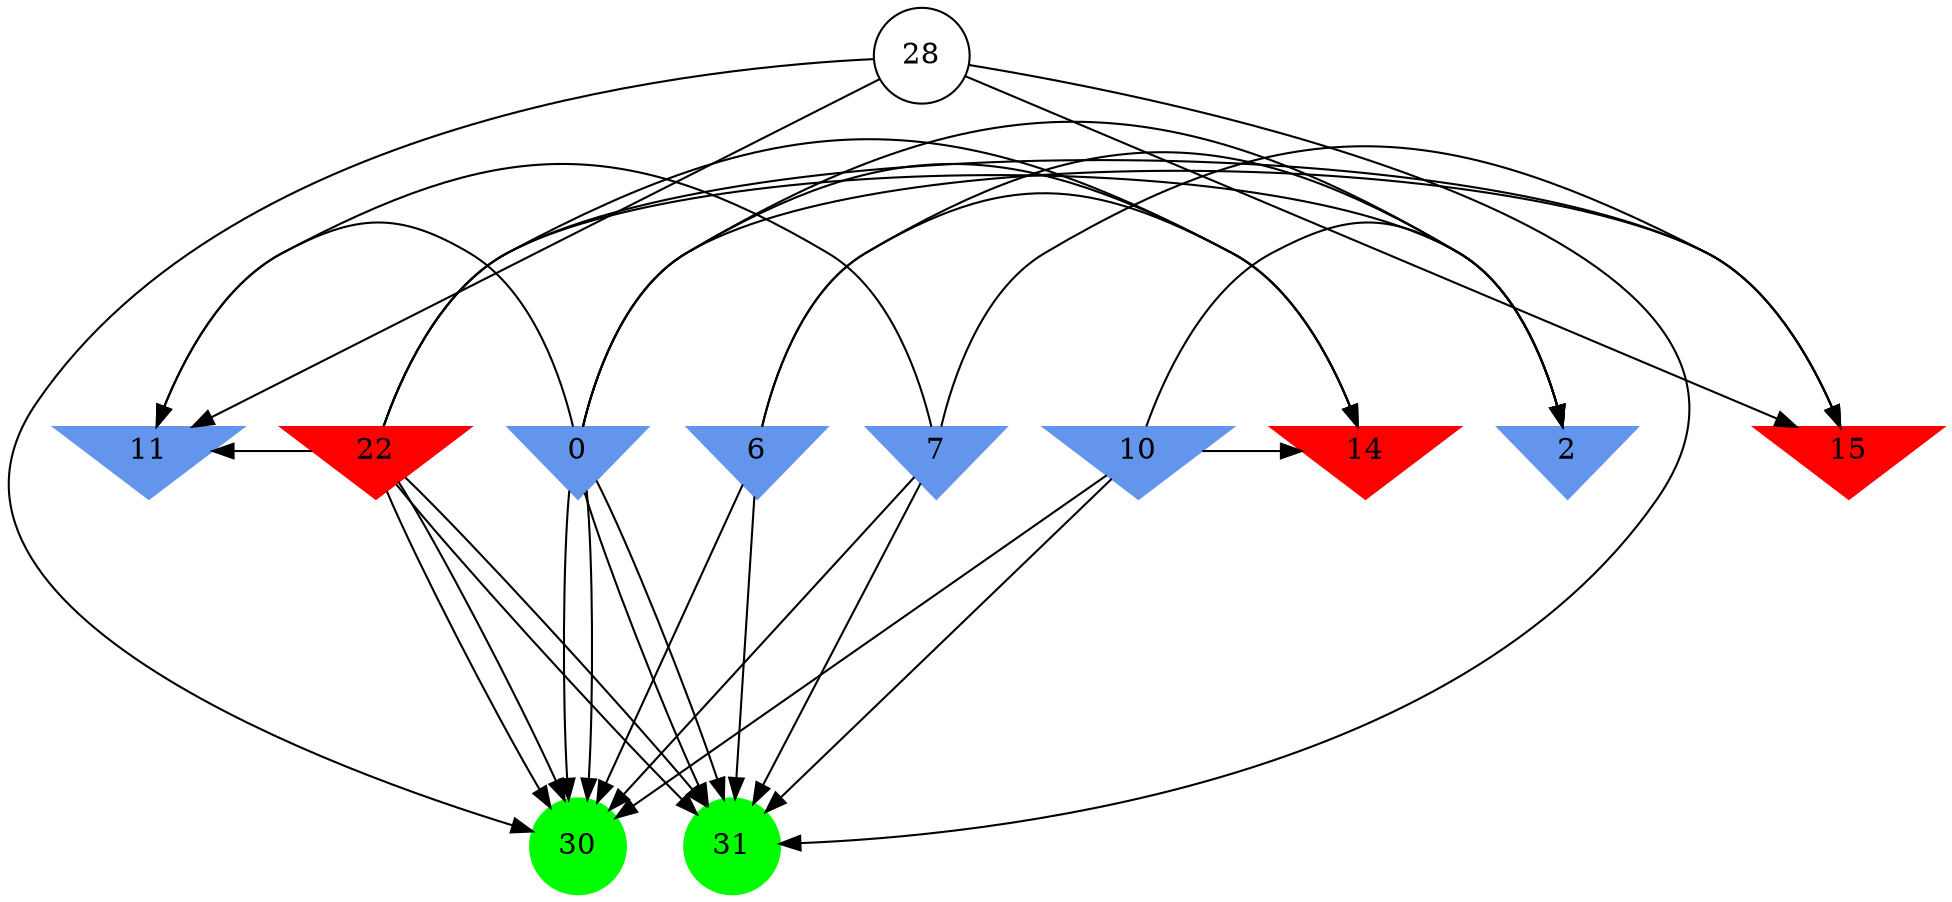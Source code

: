 digraph brain {
	ranksep=2.0;
	0 [shape=invtriangle,style=filled,color=cornflowerblue];
	2 [shape=invtriangle,style=filled,color=cornflowerblue];
	6 [shape=invtriangle,style=filled,color=cornflowerblue];
	7 [shape=invtriangle,style=filled,color=cornflowerblue];
	10 [shape=invtriangle,style=filled,color=cornflowerblue];
	11 [shape=invtriangle,style=filled,color=cornflowerblue];
	14 [shape=invtriangle,style=filled,color=red];
	15 [shape=invtriangle,style=filled,color=red];
	22 [shape=invtriangle,style=filled,color=red];
	28 [shape=circle,color=black];
	30 [shape=circle,style=filled,color=green];
	31 [shape=circle,style=filled,color=green];
	22	->	2;
	22	->	30;
	22	->	14;
	22	->	31;
	6	->	2;
	6	->	30;
	6	->	14;
	6	->	31;
	0	->	2;
	0	->	30;
	0	->	14;
	0	->	31;
	10	->	2;
	10	->	30;
	10	->	14;
	10	->	31;
	22	->	11;
	22	->	30;
	22	->	15;
	22	->	31;
	28	->	11;
	28	->	30;
	28	->	15;
	28	->	31;
	0	->	11;
	0	->	30;
	0	->	15;
	0	->	31;
	7	->	11;
	7	->	30;
	7	->	15;
	7	->	31;
	{ rank=same; 0; 2; 6; 7; 10; 11; 14; 15; 22; }
	{ rank=same; 28; }
	{ rank=same; 30; 31; }
}
